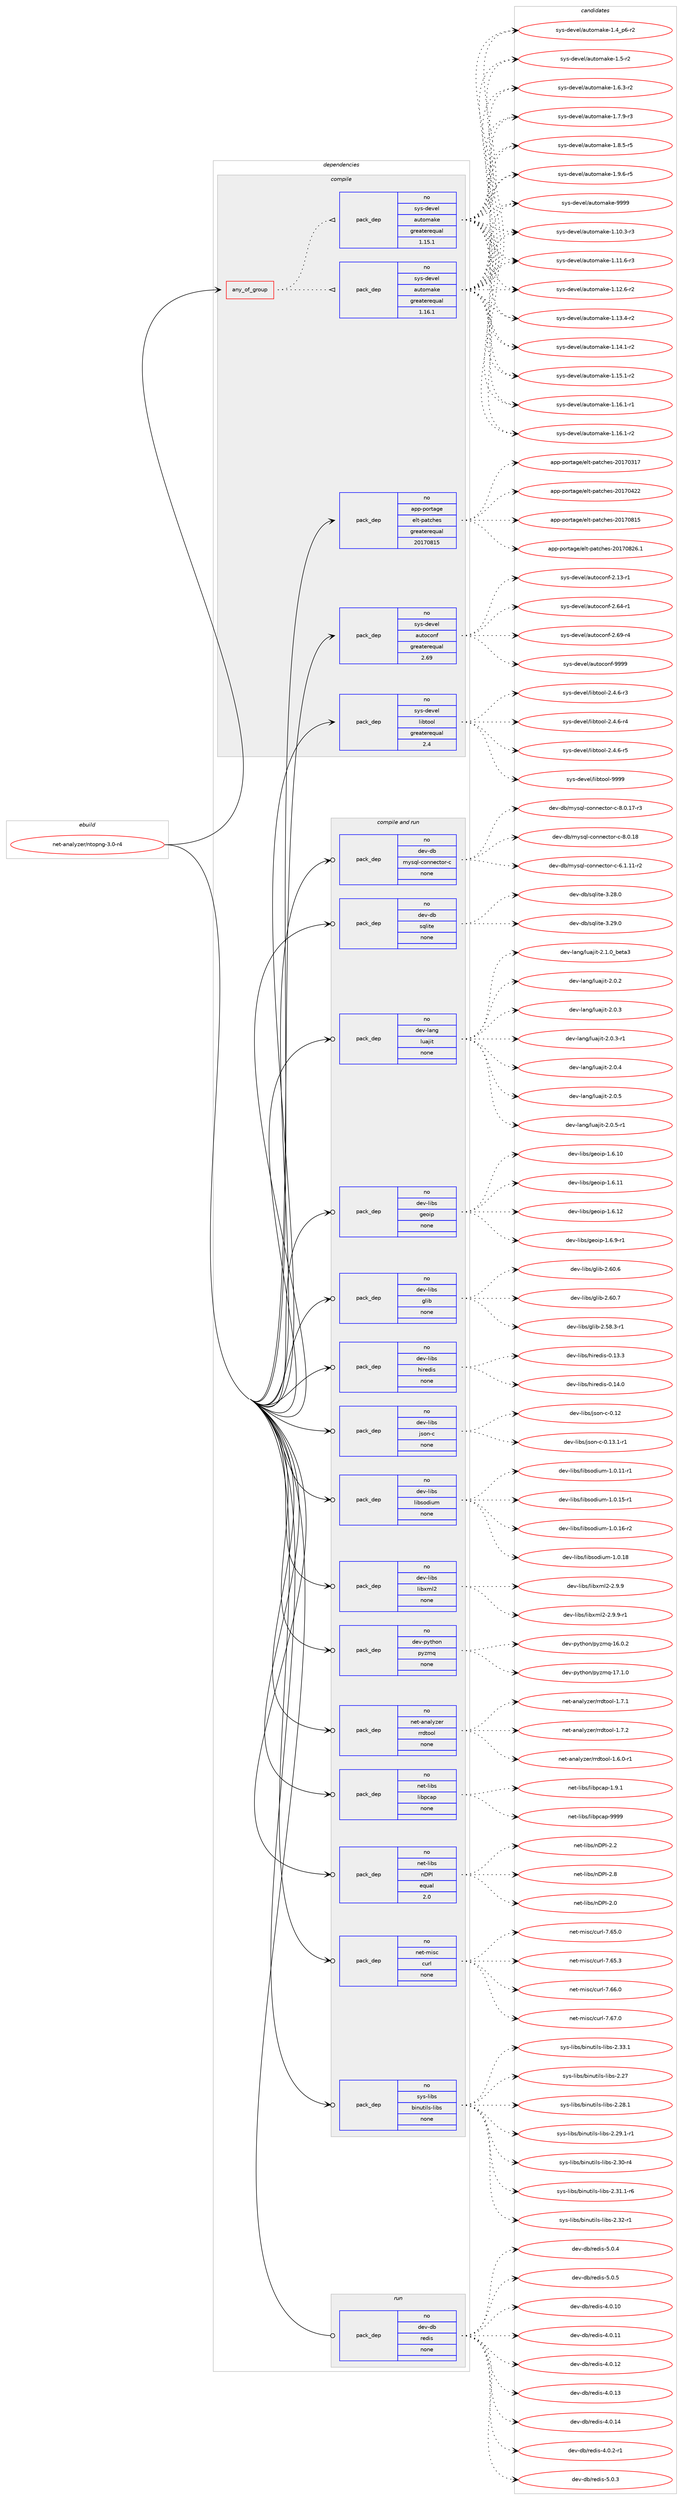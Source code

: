 digraph prolog {

# *************
# Graph options
# *************

newrank=true;
concentrate=true;
compound=true;
graph [rankdir=LR,fontname=Helvetica,fontsize=10,ranksep=1.5];#, ranksep=2.5, nodesep=0.2];
edge  [arrowhead=vee];
node  [fontname=Helvetica,fontsize=10];

# **********
# The ebuild
# **********

subgraph cluster_leftcol {
color=gray;
rank=same;
label=<<i>ebuild</i>>;
id [label="net-analyzer/ntopng-3.0-r4", color=red, width=4, href="../net-analyzer/ntopng-3.0-r4.svg"];
}

# ****************
# The dependencies
# ****************

subgraph cluster_midcol {
color=gray;
label=<<i>dependencies</i>>;
subgraph cluster_compile {
fillcolor="#eeeeee";
style=filled;
label=<<i>compile</i>>;
subgraph any13790 {
dependency815062 [label=<<TABLE BORDER="0" CELLBORDER="1" CELLSPACING="0" CELLPADDING="4"><TR><TD CELLPADDING="10">any_of_group</TD></TR></TABLE>>, shape=none, color=red];subgraph pack602513 {
dependency815063 [label=<<TABLE BORDER="0" CELLBORDER="1" CELLSPACING="0" CELLPADDING="4" WIDTH="220"><TR><TD ROWSPAN="6" CELLPADDING="30">pack_dep</TD></TR><TR><TD WIDTH="110">no</TD></TR><TR><TD>sys-devel</TD></TR><TR><TD>automake</TD></TR><TR><TD>greaterequal</TD></TR><TR><TD>1.16.1</TD></TR></TABLE>>, shape=none, color=blue];
}
dependency815062:e -> dependency815063:w [weight=20,style="dotted",arrowhead="oinv"];
subgraph pack602514 {
dependency815064 [label=<<TABLE BORDER="0" CELLBORDER="1" CELLSPACING="0" CELLPADDING="4" WIDTH="220"><TR><TD ROWSPAN="6" CELLPADDING="30">pack_dep</TD></TR><TR><TD WIDTH="110">no</TD></TR><TR><TD>sys-devel</TD></TR><TR><TD>automake</TD></TR><TR><TD>greaterequal</TD></TR><TR><TD>1.15.1</TD></TR></TABLE>>, shape=none, color=blue];
}
dependency815062:e -> dependency815064:w [weight=20,style="dotted",arrowhead="oinv"];
}
id:e -> dependency815062:w [weight=20,style="solid",arrowhead="vee"];
subgraph pack602515 {
dependency815065 [label=<<TABLE BORDER="0" CELLBORDER="1" CELLSPACING="0" CELLPADDING="4" WIDTH="220"><TR><TD ROWSPAN="6" CELLPADDING="30">pack_dep</TD></TR><TR><TD WIDTH="110">no</TD></TR><TR><TD>app-portage</TD></TR><TR><TD>elt-patches</TD></TR><TR><TD>greaterequal</TD></TR><TR><TD>20170815</TD></TR></TABLE>>, shape=none, color=blue];
}
id:e -> dependency815065:w [weight=20,style="solid",arrowhead="vee"];
subgraph pack602516 {
dependency815066 [label=<<TABLE BORDER="0" CELLBORDER="1" CELLSPACING="0" CELLPADDING="4" WIDTH="220"><TR><TD ROWSPAN="6" CELLPADDING="30">pack_dep</TD></TR><TR><TD WIDTH="110">no</TD></TR><TR><TD>sys-devel</TD></TR><TR><TD>autoconf</TD></TR><TR><TD>greaterequal</TD></TR><TR><TD>2.69</TD></TR></TABLE>>, shape=none, color=blue];
}
id:e -> dependency815066:w [weight=20,style="solid",arrowhead="vee"];
subgraph pack602517 {
dependency815067 [label=<<TABLE BORDER="0" CELLBORDER="1" CELLSPACING="0" CELLPADDING="4" WIDTH="220"><TR><TD ROWSPAN="6" CELLPADDING="30">pack_dep</TD></TR><TR><TD WIDTH="110">no</TD></TR><TR><TD>sys-devel</TD></TR><TR><TD>libtool</TD></TR><TR><TD>greaterequal</TD></TR><TR><TD>2.4</TD></TR></TABLE>>, shape=none, color=blue];
}
id:e -> dependency815067:w [weight=20,style="solid",arrowhead="vee"];
}
subgraph cluster_compileandrun {
fillcolor="#eeeeee";
style=filled;
label=<<i>compile and run</i>>;
subgraph pack602518 {
dependency815068 [label=<<TABLE BORDER="0" CELLBORDER="1" CELLSPACING="0" CELLPADDING="4" WIDTH="220"><TR><TD ROWSPAN="6" CELLPADDING="30">pack_dep</TD></TR><TR><TD WIDTH="110">no</TD></TR><TR><TD>dev-db</TD></TR><TR><TD>mysql-connector-c</TD></TR><TR><TD>none</TD></TR><TR><TD></TD></TR></TABLE>>, shape=none, color=blue];
}
id:e -> dependency815068:w [weight=20,style="solid",arrowhead="odotvee"];
subgraph pack602519 {
dependency815069 [label=<<TABLE BORDER="0" CELLBORDER="1" CELLSPACING="0" CELLPADDING="4" WIDTH="220"><TR><TD ROWSPAN="6" CELLPADDING="30">pack_dep</TD></TR><TR><TD WIDTH="110">no</TD></TR><TR><TD>dev-db</TD></TR><TR><TD>sqlite</TD></TR><TR><TD>none</TD></TR><TR><TD></TD></TR></TABLE>>, shape=none, color=blue];
}
id:e -> dependency815069:w [weight=20,style="solid",arrowhead="odotvee"];
subgraph pack602520 {
dependency815070 [label=<<TABLE BORDER="0" CELLBORDER="1" CELLSPACING="0" CELLPADDING="4" WIDTH="220"><TR><TD ROWSPAN="6" CELLPADDING="30">pack_dep</TD></TR><TR><TD WIDTH="110">no</TD></TR><TR><TD>dev-lang</TD></TR><TR><TD>luajit</TD></TR><TR><TD>none</TD></TR><TR><TD></TD></TR></TABLE>>, shape=none, color=blue];
}
id:e -> dependency815070:w [weight=20,style="solid",arrowhead="odotvee"];
subgraph pack602521 {
dependency815071 [label=<<TABLE BORDER="0" CELLBORDER="1" CELLSPACING="0" CELLPADDING="4" WIDTH="220"><TR><TD ROWSPAN="6" CELLPADDING="30">pack_dep</TD></TR><TR><TD WIDTH="110">no</TD></TR><TR><TD>dev-libs</TD></TR><TR><TD>geoip</TD></TR><TR><TD>none</TD></TR><TR><TD></TD></TR></TABLE>>, shape=none, color=blue];
}
id:e -> dependency815071:w [weight=20,style="solid",arrowhead="odotvee"];
subgraph pack602522 {
dependency815072 [label=<<TABLE BORDER="0" CELLBORDER="1" CELLSPACING="0" CELLPADDING="4" WIDTH="220"><TR><TD ROWSPAN="6" CELLPADDING="30">pack_dep</TD></TR><TR><TD WIDTH="110">no</TD></TR><TR><TD>dev-libs</TD></TR><TR><TD>glib</TD></TR><TR><TD>none</TD></TR><TR><TD></TD></TR></TABLE>>, shape=none, color=blue];
}
id:e -> dependency815072:w [weight=20,style="solid",arrowhead="odotvee"];
subgraph pack602523 {
dependency815073 [label=<<TABLE BORDER="0" CELLBORDER="1" CELLSPACING="0" CELLPADDING="4" WIDTH="220"><TR><TD ROWSPAN="6" CELLPADDING="30">pack_dep</TD></TR><TR><TD WIDTH="110">no</TD></TR><TR><TD>dev-libs</TD></TR><TR><TD>hiredis</TD></TR><TR><TD>none</TD></TR><TR><TD></TD></TR></TABLE>>, shape=none, color=blue];
}
id:e -> dependency815073:w [weight=20,style="solid",arrowhead="odotvee"];
subgraph pack602524 {
dependency815074 [label=<<TABLE BORDER="0" CELLBORDER="1" CELLSPACING="0" CELLPADDING="4" WIDTH="220"><TR><TD ROWSPAN="6" CELLPADDING="30">pack_dep</TD></TR><TR><TD WIDTH="110">no</TD></TR><TR><TD>dev-libs</TD></TR><TR><TD>json-c</TD></TR><TR><TD>none</TD></TR><TR><TD></TD></TR></TABLE>>, shape=none, color=blue];
}
id:e -> dependency815074:w [weight=20,style="solid",arrowhead="odotvee"];
subgraph pack602525 {
dependency815075 [label=<<TABLE BORDER="0" CELLBORDER="1" CELLSPACING="0" CELLPADDING="4" WIDTH="220"><TR><TD ROWSPAN="6" CELLPADDING="30">pack_dep</TD></TR><TR><TD WIDTH="110">no</TD></TR><TR><TD>dev-libs</TD></TR><TR><TD>libsodium</TD></TR><TR><TD>none</TD></TR><TR><TD></TD></TR></TABLE>>, shape=none, color=blue];
}
id:e -> dependency815075:w [weight=20,style="solid",arrowhead="odotvee"];
subgraph pack602526 {
dependency815076 [label=<<TABLE BORDER="0" CELLBORDER="1" CELLSPACING="0" CELLPADDING="4" WIDTH="220"><TR><TD ROWSPAN="6" CELLPADDING="30">pack_dep</TD></TR><TR><TD WIDTH="110">no</TD></TR><TR><TD>dev-libs</TD></TR><TR><TD>libxml2</TD></TR><TR><TD>none</TD></TR><TR><TD></TD></TR></TABLE>>, shape=none, color=blue];
}
id:e -> dependency815076:w [weight=20,style="solid",arrowhead="odotvee"];
subgraph pack602527 {
dependency815077 [label=<<TABLE BORDER="0" CELLBORDER="1" CELLSPACING="0" CELLPADDING="4" WIDTH="220"><TR><TD ROWSPAN="6" CELLPADDING="30">pack_dep</TD></TR><TR><TD WIDTH="110">no</TD></TR><TR><TD>dev-python</TD></TR><TR><TD>pyzmq</TD></TR><TR><TD>none</TD></TR><TR><TD></TD></TR></TABLE>>, shape=none, color=blue];
}
id:e -> dependency815077:w [weight=20,style="solid",arrowhead="odotvee"];
subgraph pack602528 {
dependency815078 [label=<<TABLE BORDER="0" CELLBORDER="1" CELLSPACING="0" CELLPADDING="4" WIDTH="220"><TR><TD ROWSPAN="6" CELLPADDING="30">pack_dep</TD></TR><TR><TD WIDTH="110">no</TD></TR><TR><TD>net-analyzer</TD></TR><TR><TD>rrdtool</TD></TR><TR><TD>none</TD></TR><TR><TD></TD></TR></TABLE>>, shape=none, color=blue];
}
id:e -> dependency815078:w [weight=20,style="solid",arrowhead="odotvee"];
subgraph pack602529 {
dependency815079 [label=<<TABLE BORDER="0" CELLBORDER="1" CELLSPACING="0" CELLPADDING="4" WIDTH="220"><TR><TD ROWSPAN="6" CELLPADDING="30">pack_dep</TD></TR><TR><TD WIDTH="110">no</TD></TR><TR><TD>net-libs</TD></TR><TR><TD>libpcap</TD></TR><TR><TD>none</TD></TR><TR><TD></TD></TR></TABLE>>, shape=none, color=blue];
}
id:e -> dependency815079:w [weight=20,style="solid",arrowhead="odotvee"];
subgraph pack602530 {
dependency815080 [label=<<TABLE BORDER="0" CELLBORDER="1" CELLSPACING="0" CELLPADDING="4" WIDTH="220"><TR><TD ROWSPAN="6" CELLPADDING="30">pack_dep</TD></TR><TR><TD WIDTH="110">no</TD></TR><TR><TD>net-libs</TD></TR><TR><TD>nDPI</TD></TR><TR><TD>equal</TD></TR><TR><TD>2.0</TD></TR></TABLE>>, shape=none, color=blue];
}
id:e -> dependency815080:w [weight=20,style="solid",arrowhead="odotvee"];
subgraph pack602531 {
dependency815081 [label=<<TABLE BORDER="0" CELLBORDER="1" CELLSPACING="0" CELLPADDING="4" WIDTH="220"><TR><TD ROWSPAN="6" CELLPADDING="30">pack_dep</TD></TR><TR><TD WIDTH="110">no</TD></TR><TR><TD>net-misc</TD></TR><TR><TD>curl</TD></TR><TR><TD>none</TD></TR><TR><TD></TD></TR></TABLE>>, shape=none, color=blue];
}
id:e -> dependency815081:w [weight=20,style="solid",arrowhead="odotvee"];
subgraph pack602532 {
dependency815082 [label=<<TABLE BORDER="0" CELLBORDER="1" CELLSPACING="0" CELLPADDING="4" WIDTH="220"><TR><TD ROWSPAN="6" CELLPADDING="30">pack_dep</TD></TR><TR><TD WIDTH="110">no</TD></TR><TR><TD>sys-libs</TD></TR><TR><TD>binutils-libs</TD></TR><TR><TD>none</TD></TR><TR><TD></TD></TR></TABLE>>, shape=none, color=blue];
}
id:e -> dependency815082:w [weight=20,style="solid",arrowhead="odotvee"];
}
subgraph cluster_run {
fillcolor="#eeeeee";
style=filled;
label=<<i>run</i>>;
subgraph pack602533 {
dependency815083 [label=<<TABLE BORDER="0" CELLBORDER="1" CELLSPACING="0" CELLPADDING="4" WIDTH="220"><TR><TD ROWSPAN="6" CELLPADDING="30">pack_dep</TD></TR><TR><TD WIDTH="110">no</TD></TR><TR><TD>dev-db</TD></TR><TR><TD>redis</TD></TR><TR><TD>none</TD></TR><TR><TD></TD></TR></TABLE>>, shape=none, color=blue];
}
id:e -> dependency815083:w [weight=20,style="solid",arrowhead="odot"];
}
}

# **************
# The candidates
# **************

subgraph cluster_choices {
rank=same;
color=gray;
label=<<i>candidates</i>>;

subgraph choice602513 {
color=black;
nodesep=1;
choice11512111545100101118101108479711711611110997107101454946494846514511451 [label="sys-devel/automake-1.10.3-r3", color=red, width=4,href="../sys-devel/automake-1.10.3-r3.svg"];
choice11512111545100101118101108479711711611110997107101454946494946544511451 [label="sys-devel/automake-1.11.6-r3", color=red, width=4,href="../sys-devel/automake-1.11.6-r3.svg"];
choice11512111545100101118101108479711711611110997107101454946495046544511450 [label="sys-devel/automake-1.12.6-r2", color=red, width=4,href="../sys-devel/automake-1.12.6-r2.svg"];
choice11512111545100101118101108479711711611110997107101454946495146524511450 [label="sys-devel/automake-1.13.4-r2", color=red, width=4,href="../sys-devel/automake-1.13.4-r2.svg"];
choice11512111545100101118101108479711711611110997107101454946495246494511450 [label="sys-devel/automake-1.14.1-r2", color=red, width=4,href="../sys-devel/automake-1.14.1-r2.svg"];
choice11512111545100101118101108479711711611110997107101454946495346494511450 [label="sys-devel/automake-1.15.1-r2", color=red, width=4,href="../sys-devel/automake-1.15.1-r2.svg"];
choice11512111545100101118101108479711711611110997107101454946495446494511449 [label="sys-devel/automake-1.16.1-r1", color=red, width=4,href="../sys-devel/automake-1.16.1-r1.svg"];
choice11512111545100101118101108479711711611110997107101454946495446494511450 [label="sys-devel/automake-1.16.1-r2", color=red, width=4,href="../sys-devel/automake-1.16.1-r2.svg"];
choice115121115451001011181011084797117116111109971071014549465295112544511450 [label="sys-devel/automake-1.4_p6-r2", color=red, width=4,href="../sys-devel/automake-1.4_p6-r2.svg"];
choice11512111545100101118101108479711711611110997107101454946534511450 [label="sys-devel/automake-1.5-r2", color=red, width=4,href="../sys-devel/automake-1.5-r2.svg"];
choice115121115451001011181011084797117116111109971071014549465446514511450 [label="sys-devel/automake-1.6.3-r2", color=red, width=4,href="../sys-devel/automake-1.6.3-r2.svg"];
choice115121115451001011181011084797117116111109971071014549465546574511451 [label="sys-devel/automake-1.7.9-r3", color=red, width=4,href="../sys-devel/automake-1.7.9-r3.svg"];
choice115121115451001011181011084797117116111109971071014549465646534511453 [label="sys-devel/automake-1.8.5-r5", color=red, width=4,href="../sys-devel/automake-1.8.5-r5.svg"];
choice115121115451001011181011084797117116111109971071014549465746544511453 [label="sys-devel/automake-1.9.6-r5", color=red, width=4,href="../sys-devel/automake-1.9.6-r5.svg"];
choice115121115451001011181011084797117116111109971071014557575757 [label="sys-devel/automake-9999", color=red, width=4,href="../sys-devel/automake-9999.svg"];
dependency815063:e -> choice11512111545100101118101108479711711611110997107101454946494846514511451:w [style=dotted,weight="100"];
dependency815063:e -> choice11512111545100101118101108479711711611110997107101454946494946544511451:w [style=dotted,weight="100"];
dependency815063:e -> choice11512111545100101118101108479711711611110997107101454946495046544511450:w [style=dotted,weight="100"];
dependency815063:e -> choice11512111545100101118101108479711711611110997107101454946495146524511450:w [style=dotted,weight="100"];
dependency815063:e -> choice11512111545100101118101108479711711611110997107101454946495246494511450:w [style=dotted,weight="100"];
dependency815063:e -> choice11512111545100101118101108479711711611110997107101454946495346494511450:w [style=dotted,weight="100"];
dependency815063:e -> choice11512111545100101118101108479711711611110997107101454946495446494511449:w [style=dotted,weight="100"];
dependency815063:e -> choice11512111545100101118101108479711711611110997107101454946495446494511450:w [style=dotted,weight="100"];
dependency815063:e -> choice115121115451001011181011084797117116111109971071014549465295112544511450:w [style=dotted,weight="100"];
dependency815063:e -> choice11512111545100101118101108479711711611110997107101454946534511450:w [style=dotted,weight="100"];
dependency815063:e -> choice115121115451001011181011084797117116111109971071014549465446514511450:w [style=dotted,weight="100"];
dependency815063:e -> choice115121115451001011181011084797117116111109971071014549465546574511451:w [style=dotted,weight="100"];
dependency815063:e -> choice115121115451001011181011084797117116111109971071014549465646534511453:w [style=dotted,weight="100"];
dependency815063:e -> choice115121115451001011181011084797117116111109971071014549465746544511453:w [style=dotted,weight="100"];
dependency815063:e -> choice115121115451001011181011084797117116111109971071014557575757:w [style=dotted,weight="100"];
}
subgraph choice602514 {
color=black;
nodesep=1;
choice11512111545100101118101108479711711611110997107101454946494846514511451 [label="sys-devel/automake-1.10.3-r3", color=red, width=4,href="../sys-devel/automake-1.10.3-r3.svg"];
choice11512111545100101118101108479711711611110997107101454946494946544511451 [label="sys-devel/automake-1.11.6-r3", color=red, width=4,href="../sys-devel/automake-1.11.6-r3.svg"];
choice11512111545100101118101108479711711611110997107101454946495046544511450 [label="sys-devel/automake-1.12.6-r2", color=red, width=4,href="../sys-devel/automake-1.12.6-r2.svg"];
choice11512111545100101118101108479711711611110997107101454946495146524511450 [label="sys-devel/automake-1.13.4-r2", color=red, width=4,href="../sys-devel/automake-1.13.4-r2.svg"];
choice11512111545100101118101108479711711611110997107101454946495246494511450 [label="sys-devel/automake-1.14.1-r2", color=red, width=4,href="../sys-devel/automake-1.14.1-r2.svg"];
choice11512111545100101118101108479711711611110997107101454946495346494511450 [label="sys-devel/automake-1.15.1-r2", color=red, width=4,href="../sys-devel/automake-1.15.1-r2.svg"];
choice11512111545100101118101108479711711611110997107101454946495446494511449 [label="sys-devel/automake-1.16.1-r1", color=red, width=4,href="../sys-devel/automake-1.16.1-r1.svg"];
choice11512111545100101118101108479711711611110997107101454946495446494511450 [label="sys-devel/automake-1.16.1-r2", color=red, width=4,href="../sys-devel/automake-1.16.1-r2.svg"];
choice115121115451001011181011084797117116111109971071014549465295112544511450 [label="sys-devel/automake-1.4_p6-r2", color=red, width=4,href="../sys-devel/automake-1.4_p6-r2.svg"];
choice11512111545100101118101108479711711611110997107101454946534511450 [label="sys-devel/automake-1.5-r2", color=red, width=4,href="../sys-devel/automake-1.5-r2.svg"];
choice115121115451001011181011084797117116111109971071014549465446514511450 [label="sys-devel/automake-1.6.3-r2", color=red, width=4,href="../sys-devel/automake-1.6.3-r2.svg"];
choice115121115451001011181011084797117116111109971071014549465546574511451 [label="sys-devel/automake-1.7.9-r3", color=red, width=4,href="../sys-devel/automake-1.7.9-r3.svg"];
choice115121115451001011181011084797117116111109971071014549465646534511453 [label="sys-devel/automake-1.8.5-r5", color=red, width=4,href="../sys-devel/automake-1.8.5-r5.svg"];
choice115121115451001011181011084797117116111109971071014549465746544511453 [label="sys-devel/automake-1.9.6-r5", color=red, width=4,href="../sys-devel/automake-1.9.6-r5.svg"];
choice115121115451001011181011084797117116111109971071014557575757 [label="sys-devel/automake-9999", color=red, width=4,href="../sys-devel/automake-9999.svg"];
dependency815064:e -> choice11512111545100101118101108479711711611110997107101454946494846514511451:w [style=dotted,weight="100"];
dependency815064:e -> choice11512111545100101118101108479711711611110997107101454946494946544511451:w [style=dotted,weight="100"];
dependency815064:e -> choice11512111545100101118101108479711711611110997107101454946495046544511450:w [style=dotted,weight="100"];
dependency815064:e -> choice11512111545100101118101108479711711611110997107101454946495146524511450:w [style=dotted,weight="100"];
dependency815064:e -> choice11512111545100101118101108479711711611110997107101454946495246494511450:w [style=dotted,weight="100"];
dependency815064:e -> choice11512111545100101118101108479711711611110997107101454946495346494511450:w [style=dotted,weight="100"];
dependency815064:e -> choice11512111545100101118101108479711711611110997107101454946495446494511449:w [style=dotted,weight="100"];
dependency815064:e -> choice11512111545100101118101108479711711611110997107101454946495446494511450:w [style=dotted,weight="100"];
dependency815064:e -> choice115121115451001011181011084797117116111109971071014549465295112544511450:w [style=dotted,weight="100"];
dependency815064:e -> choice11512111545100101118101108479711711611110997107101454946534511450:w [style=dotted,weight="100"];
dependency815064:e -> choice115121115451001011181011084797117116111109971071014549465446514511450:w [style=dotted,weight="100"];
dependency815064:e -> choice115121115451001011181011084797117116111109971071014549465546574511451:w [style=dotted,weight="100"];
dependency815064:e -> choice115121115451001011181011084797117116111109971071014549465646534511453:w [style=dotted,weight="100"];
dependency815064:e -> choice115121115451001011181011084797117116111109971071014549465746544511453:w [style=dotted,weight="100"];
dependency815064:e -> choice115121115451001011181011084797117116111109971071014557575757:w [style=dotted,weight="100"];
}
subgraph choice602515 {
color=black;
nodesep=1;
choice97112112451121111141169710310147101108116451129711699104101115455048495548514955 [label="app-portage/elt-patches-20170317", color=red, width=4,href="../app-portage/elt-patches-20170317.svg"];
choice97112112451121111141169710310147101108116451129711699104101115455048495548525050 [label="app-portage/elt-patches-20170422", color=red, width=4,href="../app-portage/elt-patches-20170422.svg"];
choice97112112451121111141169710310147101108116451129711699104101115455048495548564953 [label="app-portage/elt-patches-20170815", color=red, width=4,href="../app-portage/elt-patches-20170815.svg"];
choice971121124511211111411697103101471011081164511297116991041011154550484955485650544649 [label="app-portage/elt-patches-20170826.1", color=red, width=4,href="../app-portage/elt-patches-20170826.1.svg"];
dependency815065:e -> choice97112112451121111141169710310147101108116451129711699104101115455048495548514955:w [style=dotted,weight="100"];
dependency815065:e -> choice97112112451121111141169710310147101108116451129711699104101115455048495548525050:w [style=dotted,weight="100"];
dependency815065:e -> choice97112112451121111141169710310147101108116451129711699104101115455048495548564953:w [style=dotted,weight="100"];
dependency815065:e -> choice971121124511211111411697103101471011081164511297116991041011154550484955485650544649:w [style=dotted,weight="100"];
}
subgraph choice602516 {
color=black;
nodesep=1;
choice1151211154510010111810110847971171161119911111010245504649514511449 [label="sys-devel/autoconf-2.13-r1", color=red, width=4,href="../sys-devel/autoconf-2.13-r1.svg"];
choice1151211154510010111810110847971171161119911111010245504654524511449 [label="sys-devel/autoconf-2.64-r1", color=red, width=4,href="../sys-devel/autoconf-2.64-r1.svg"];
choice1151211154510010111810110847971171161119911111010245504654574511452 [label="sys-devel/autoconf-2.69-r4", color=red, width=4,href="../sys-devel/autoconf-2.69-r4.svg"];
choice115121115451001011181011084797117116111991111101024557575757 [label="sys-devel/autoconf-9999", color=red, width=4,href="../sys-devel/autoconf-9999.svg"];
dependency815066:e -> choice1151211154510010111810110847971171161119911111010245504649514511449:w [style=dotted,weight="100"];
dependency815066:e -> choice1151211154510010111810110847971171161119911111010245504654524511449:w [style=dotted,weight="100"];
dependency815066:e -> choice1151211154510010111810110847971171161119911111010245504654574511452:w [style=dotted,weight="100"];
dependency815066:e -> choice115121115451001011181011084797117116111991111101024557575757:w [style=dotted,weight="100"];
}
subgraph choice602517 {
color=black;
nodesep=1;
choice1151211154510010111810110847108105981161111111084550465246544511451 [label="sys-devel/libtool-2.4.6-r3", color=red, width=4,href="../sys-devel/libtool-2.4.6-r3.svg"];
choice1151211154510010111810110847108105981161111111084550465246544511452 [label="sys-devel/libtool-2.4.6-r4", color=red, width=4,href="../sys-devel/libtool-2.4.6-r4.svg"];
choice1151211154510010111810110847108105981161111111084550465246544511453 [label="sys-devel/libtool-2.4.6-r5", color=red, width=4,href="../sys-devel/libtool-2.4.6-r5.svg"];
choice1151211154510010111810110847108105981161111111084557575757 [label="sys-devel/libtool-9999", color=red, width=4,href="../sys-devel/libtool-9999.svg"];
dependency815067:e -> choice1151211154510010111810110847108105981161111111084550465246544511451:w [style=dotted,weight="100"];
dependency815067:e -> choice1151211154510010111810110847108105981161111111084550465246544511452:w [style=dotted,weight="100"];
dependency815067:e -> choice1151211154510010111810110847108105981161111111084550465246544511453:w [style=dotted,weight="100"];
dependency815067:e -> choice1151211154510010111810110847108105981161111111084557575757:w [style=dotted,weight="100"];
}
subgraph choice602518 {
color=black;
nodesep=1;
choice1001011184510098471091211151131084599111110110101991161111144599455446494649494511450 [label="dev-db/mysql-connector-c-6.1.11-r2", color=red, width=4,href="../dev-db/mysql-connector-c-6.1.11-r2.svg"];
choice1001011184510098471091211151131084599111110110101991161111144599455646484649554511451 [label="dev-db/mysql-connector-c-8.0.17-r3", color=red, width=4,href="../dev-db/mysql-connector-c-8.0.17-r3.svg"];
choice100101118451009847109121115113108459911111011010199116111114459945564648464956 [label="dev-db/mysql-connector-c-8.0.18", color=red, width=4,href="../dev-db/mysql-connector-c-8.0.18.svg"];
dependency815068:e -> choice1001011184510098471091211151131084599111110110101991161111144599455446494649494511450:w [style=dotted,weight="100"];
dependency815068:e -> choice1001011184510098471091211151131084599111110110101991161111144599455646484649554511451:w [style=dotted,weight="100"];
dependency815068:e -> choice100101118451009847109121115113108459911111011010199116111114459945564648464956:w [style=dotted,weight="100"];
}
subgraph choice602519 {
color=black;
nodesep=1;
choice10010111845100984711511310810511610145514650564648 [label="dev-db/sqlite-3.28.0", color=red, width=4,href="../dev-db/sqlite-3.28.0.svg"];
choice10010111845100984711511310810511610145514650574648 [label="dev-db/sqlite-3.29.0", color=red, width=4,href="../dev-db/sqlite-3.29.0.svg"];
dependency815069:e -> choice10010111845100984711511310810511610145514650564648:w [style=dotted,weight="100"];
dependency815069:e -> choice10010111845100984711511310810511610145514650574648:w [style=dotted,weight="100"];
}
subgraph choice602520 {
color=black;
nodesep=1;
choice10010111845108971101034710811797106105116455046484650 [label="dev-lang/luajit-2.0.2", color=red, width=4,href="../dev-lang/luajit-2.0.2.svg"];
choice10010111845108971101034710811797106105116455046484651 [label="dev-lang/luajit-2.0.3", color=red, width=4,href="../dev-lang/luajit-2.0.3.svg"];
choice100101118451089711010347108117971061051164550464846514511449 [label="dev-lang/luajit-2.0.3-r1", color=red, width=4,href="../dev-lang/luajit-2.0.3-r1.svg"];
choice10010111845108971101034710811797106105116455046484652 [label="dev-lang/luajit-2.0.4", color=red, width=4,href="../dev-lang/luajit-2.0.4.svg"];
choice10010111845108971101034710811797106105116455046484653 [label="dev-lang/luajit-2.0.5", color=red, width=4,href="../dev-lang/luajit-2.0.5.svg"];
choice100101118451089711010347108117971061051164550464846534511449 [label="dev-lang/luajit-2.0.5-r1", color=red, width=4,href="../dev-lang/luajit-2.0.5-r1.svg"];
choice1001011184510897110103471081179710610511645504649464895981011169751 [label="dev-lang/luajit-2.1.0_beta3", color=red, width=4,href="../dev-lang/luajit-2.1.0_beta3.svg"];
dependency815070:e -> choice10010111845108971101034710811797106105116455046484650:w [style=dotted,weight="100"];
dependency815070:e -> choice10010111845108971101034710811797106105116455046484651:w [style=dotted,weight="100"];
dependency815070:e -> choice100101118451089711010347108117971061051164550464846514511449:w [style=dotted,weight="100"];
dependency815070:e -> choice10010111845108971101034710811797106105116455046484652:w [style=dotted,weight="100"];
dependency815070:e -> choice10010111845108971101034710811797106105116455046484653:w [style=dotted,weight="100"];
dependency815070:e -> choice100101118451089711010347108117971061051164550464846534511449:w [style=dotted,weight="100"];
dependency815070:e -> choice1001011184510897110103471081179710610511645504649464895981011169751:w [style=dotted,weight="100"];
}
subgraph choice602521 {
color=black;
nodesep=1;
choice10010111845108105981154710310111110511245494654464948 [label="dev-libs/geoip-1.6.10", color=red, width=4,href="../dev-libs/geoip-1.6.10.svg"];
choice10010111845108105981154710310111110511245494654464949 [label="dev-libs/geoip-1.6.11", color=red, width=4,href="../dev-libs/geoip-1.6.11.svg"];
choice10010111845108105981154710310111110511245494654464950 [label="dev-libs/geoip-1.6.12", color=red, width=4,href="../dev-libs/geoip-1.6.12.svg"];
choice1001011184510810598115471031011111051124549465446574511449 [label="dev-libs/geoip-1.6.9-r1", color=red, width=4,href="../dev-libs/geoip-1.6.9-r1.svg"];
dependency815071:e -> choice10010111845108105981154710310111110511245494654464948:w [style=dotted,weight="100"];
dependency815071:e -> choice10010111845108105981154710310111110511245494654464949:w [style=dotted,weight="100"];
dependency815071:e -> choice10010111845108105981154710310111110511245494654464950:w [style=dotted,weight="100"];
dependency815071:e -> choice1001011184510810598115471031011111051124549465446574511449:w [style=dotted,weight="100"];
}
subgraph choice602522 {
color=black;
nodesep=1;
choice10010111845108105981154710310810598455046535646514511449 [label="dev-libs/glib-2.58.3-r1", color=red, width=4,href="../dev-libs/glib-2.58.3-r1.svg"];
choice1001011184510810598115471031081059845504654484654 [label="dev-libs/glib-2.60.6", color=red, width=4,href="../dev-libs/glib-2.60.6.svg"];
choice1001011184510810598115471031081059845504654484655 [label="dev-libs/glib-2.60.7", color=red, width=4,href="../dev-libs/glib-2.60.7.svg"];
dependency815072:e -> choice10010111845108105981154710310810598455046535646514511449:w [style=dotted,weight="100"];
dependency815072:e -> choice1001011184510810598115471031081059845504654484654:w [style=dotted,weight="100"];
dependency815072:e -> choice1001011184510810598115471031081059845504654484655:w [style=dotted,weight="100"];
}
subgraph choice602523 {
color=black;
nodesep=1;
choice10010111845108105981154710410511410110010511545484649514651 [label="dev-libs/hiredis-0.13.3", color=red, width=4,href="../dev-libs/hiredis-0.13.3.svg"];
choice10010111845108105981154710410511410110010511545484649524648 [label="dev-libs/hiredis-0.14.0", color=red, width=4,href="../dev-libs/hiredis-0.14.0.svg"];
dependency815073:e -> choice10010111845108105981154710410511410110010511545484649514651:w [style=dotted,weight="100"];
dependency815073:e -> choice10010111845108105981154710410511410110010511545484649524648:w [style=dotted,weight="100"];
}
subgraph choice602524 {
color=black;
nodesep=1;
choice10010111845108105981154710611511111045994548464950 [label="dev-libs/json-c-0.12", color=red, width=4,href="../dev-libs/json-c-0.12.svg"];
choice1001011184510810598115471061151111104599454846495146494511449 [label="dev-libs/json-c-0.13.1-r1", color=red, width=4,href="../dev-libs/json-c-0.13.1-r1.svg"];
dependency815074:e -> choice10010111845108105981154710611511111045994548464950:w [style=dotted,weight="100"];
dependency815074:e -> choice1001011184510810598115471061151111104599454846495146494511449:w [style=dotted,weight="100"];
}
subgraph choice602525 {
color=black;
nodesep=1;
choice10010111845108105981154710810598115111100105117109454946484649494511449 [label="dev-libs/libsodium-1.0.11-r1", color=red, width=4,href="../dev-libs/libsodium-1.0.11-r1.svg"];
choice10010111845108105981154710810598115111100105117109454946484649534511449 [label="dev-libs/libsodium-1.0.15-r1", color=red, width=4,href="../dev-libs/libsodium-1.0.15-r1.svg"];
choice10010111845108105981154710810598115111100105117109454946484649544511450 [label="dev-libs/libsodium-1.0.16-r2", color=red, width=4,href="../dev-libs/libsodium-1.0.16-r2.svg"];
choice1001011184510810598115471081059811511110010511710945494648464956 [label="dev-libs/libsodium-1.0.18", color=red, width=4,href="../dev-libs/libsodium-1.0.18.svg"];
dependency815075:e -> choice10010111845108105981154710810598115111100105117109454946484649494511449:w [style=dotted,weight="100"];
dependency815075:e -> choice10010111845108105981154710810598115111100105117109454946484649534511449:w [style=dotted,weight="100"];
dependency815075:e -> choice10010111845108105981154710810598115111100105117109454946484649544511450:w [style=dotted,weight="100"];
dependency815075:e -> choice1001011184510810598115471081059811511110010511710945494648464956:w [style=dotted,weight="100"];
}
subgraph choice602526 {
color=black;
nodesep=1;
choice1001011184510810598115471081059812010910850455046574657 [label="dev-libs/libxml2-2.9.9", color=red, width=4,href="../dev-libs/libxml2-2.9.9.svg"];
choice10010111845108105981154710810598120109108504550465746574511449 [label="dev-libs/libxml2-2.9.9-r1", color=red, width=4,href="../dev-libs/libxml2-2.9.9-r1.svg"];
dependency815076:e -> choice1001011184510810598115471081059812010910850455046574657:w [style=dotted,weight="100"];
dependency815076:e -> choice10010111845108105981154710810598120109108504550465746574511449:w [style=dotted,weight="100"];
}
subgraph choice602527 {
color=black;
nodesep=1;
choice100101118451121211161041111104711212112210911345495446484650 [label="dev-python/pyzmq-16.0.2", color=red, width=4,href="../dev-python/pyzmq-16.0.2.svg"];
choice100101118451121211161041111104711212112210911345495546494648 [label="dev-python/pyzmq-17.1.0", color=red, width=4,href="../dev-python/pyzmq-17.1.0.svg"];
dependency815077:e -> choice100101118451121211161041111104711212112210911345495446484650:w [style=dotted,weight="100"];
dependency815077:e -> choice100101118451121211161041111104711212112210911345495546494648:w [style=dotted,weight="100"];
}
subgraph choice602528 {
color=black;
nodesep=1;
choice110101116459711097108121122101114471141141001161111111084549465446484511449 [label="net-analyzer/rrdtool-1.6.0-r1", color=red, width=4,href="../net-analyzer/rrdtool-1.6.0-r1.svg"];
choice11010111645971109710812112210111447114114100116111111108454946554649 [label="net-analyzer/rrdtool-1.7.1", color=red, width=4,href="../net-analyzer/rrdtool-1.7.1.svg"];
choice11010111645971109710812112210111447114114100116111111108454946554650 [label="net-analyzer/rrdtool-1.7.2", color=red, width=4,href="../net-analyzer/rrdtool-1.7.2.svg"];
dependency815078:e -> choice110101116459711097108121122101114471141141001161111111084549465446484511449:w [style=dotted,weight="100"];
dependency815078:e -> choice11010111645971109710812112210111447114114100116111111108454946554649:w [style=dotted,weight="100"];
dependency815078:e -> choice11010111645971109710812112210111447114114100116111111108454946554650:w [style=dotted,weight="100"];
}
subgraph choice602529 {
color=black;
nodesep=1;
choice110101116451081059811547108105981129997112454946574649 [label="net-libs/libpcap-1.9.1", color=red, width=4,href="../net-libs/libpcap-1.9.1.svg"];
choice1101011164510810598115471081059811299971124557575757 [label="net-libs/libpcap-9999", color=red, width=4,href="../net-libs/libpcap-9999.svg"];
dependency815079:e -> choice110101116451081059811547108105981129997112454946574649:w [style=dotted,weight="100"];
dependency815079:e -> choice1101011164510810598115471081059811299971124557575757:w [style=dotted,weight="100"];
}
subgraph choice602530 {
color=black;
nodesep=1;
choice11010111645108105981154711068807345504648 [label="net-libs/nDPI-2.0", color=red, width=4,href="../net-libs/nDPI-2.0.svg"];
choice11010111645108105981154711068807345504650 [label="net-libs/nDPI-2.2", color=red, width=4,href="../net-libs/nDPI-2.2.svg"];
choice11010111645108105981154711068807345504656 [label="net-libs/nDPI-2.8", color=red, width=4,href="../net-libs/nDPI-2.8.svg"];
dependency815080:e -> choice11010111645108105981154711068807345504648:w [style=dotted,weight="100"];
dependency815080:e -> choice11010111645108105981154711068807345504650:w [style=dotted,weight="100"];
dependency815080:e -> choice11010111645108105981154711068807345504656:w [style=dotted,weight="100"];
}
subgraph choice602531 {
color=black;
nodesep=1;
choice1101011164510910511599479911711410845554654534648 [label="net-misc/curl-7.65.0", color=red, width=4,href="../net-misc/curl-7.65.0.svg"];
choice1101011164510910511599479911711410845554654534651 [label="net-misc/curl-7.65.3", color=red, width=4,href="../net-misc/curl-7.65.3.svg"];
choice1101011164510910511599479911711410845554654544648 [label="net-misc/curl-7.66.0", color=red, width=4,href="../net-misc/curl-7.66.0.svg"];
choice1101011164510910511599479911711410845554654554648 [label="net-misc/curl-7.67.0", color=red, width=4,href="../net-misc/curl-7.67.0.svg"];
dependency815081:e -> choice1101011164510910511599479911711410845554654534648:w [style=dotted,weight="100"];
dependency815081:e -> choice1101011164510910511599479911711410845554654534651:w [style=dotted,weight="100"];
dependency815081:e -> choice1101011164510910511599479911711410845554654544648:w [style=dotted,weight="100"];
dependency815081:e -> choice1101011164510910511599479911711410845554654554648:w [style=dotted,weight="100"];
}
subgraph choice602532 {
color=black;
nodesep=1;
choice1151211154510810598115479810511011711610510811545108105981154550465055 [label="sys-libs/binutils-libs-2.27", color=red, width=4,href="../sys-libs/binutils-libs-2.27.svg"];
choice11512111545108105981154798105110117116105108115451081059811545504650564649 [label="sys-libs/binutils-libs-2.28.1", color=red, width=4,href="../sys-libs/binutils-libs-2.28.1.svg"];
choice115121115451081059811547981051101171161051081154510810598115455046505746494511449 [label="sys-libs/binutils-libs-2.29.1-r1", color=red, width=4,href="../sys-libs/binutils-libs-2.29.1-r1.svg"];
choice11512111545108105981154798105110117116105108115451081059811545504651484511452 [label="sys-libs/binutils-libs-2.30-r4", color=red, width=4,href="../sys-libs/binutils-libs-2.30-r4.svg"];
choice115121115451081059811547981051101171161051081154510810598115455046514946494511454 [label="sys-libs/binutils-libs-2.31.1-r6", color=red, width=4,href="../sys-libs/binutils-libs-2.31.1-r6.svg"];
choice11512111545108105981154798105110117116105108115451081059811545504651504511449 [label="sys-libs/binutils-libs-2.32-r1", color=red, width=4,href="../sys-libs/binutils-libs-2.32-r1.svg"];
choice11512111545108105981154798105110117116105108115451081059811545504651514649 [label="sys-libs/binutils-libs-2.33.1", color=red, width=4,href="../sys-libs/binutils-libs-2.33.1.svg"];
dependency815082:e -> choice1151211154510810598115479810511011711610510811545108105981154550465055:w [style=dotted,weight="100"];
dependency815082:e -> choice11512111545108105981154798105110117116105108115451081059811545504650564649:w [style=dotted,weight="100"];
dependency815082:e -> choice115121115451081059811547981051101171161051081154510810598115455046505746494511449:w [style=dotted,weight="100"];
dependency815082:e -> choice11512111545108105981154798105110117116105108115451081059811545504651484511452:w [style=dotted,weight="100"];
dependency815082:e -> choice115121115451081059811547981051101171161051081154510810598115455046514946494511454:w [style=dotted,weight="100"];
dependency815082:e -> choice11512111545108105981154798105110117116105108115451081059811545504651504511449:w [style=dotted,weight="100"];
dependency815082:e -> choice11512111545108105981154798105110117116105108115451081059811545504651514649:w [style=dotted,weight="100"];
}
subgraph choice602533 {
color=black;
nodesep=1;
choice10010111845100984711410110010511545524648464948 [label="dev-db/redis-4.0.10", color=red, width=4,href="../dev-db/redis-4.0.10.svg"];
choice10010111845100984711410110010511545524648464949 [label="dev-db/redis-4.0.11", color=red, width=4,href="../dev-db/redis-4.0.11.svg"];
choice10010111845100984711410110010511545524648464950 [label="dev-db/redis-4.0.12", color=red, width=4,href="../dev-db/redis-4.0.12.svg"];
choice10010111845100984711410110010511545524648464951 [label="dev-db/redis-4.0.13", color=red, width=4,href="../dev-db/redis-4.0.13.svg"];
choice10010111845100984711410110010511545524648464952 [label="dev-db/redis-4.0.14", color=red, width=4,href="../dev-db/redis-4.0.14.svg"];
choice1001011184510098471141011001051154552464846504511449 [label="dev-db/redis-4.0.2-r1", color=red, width=4,href="../dev-db/redis-4.0.2-r1.svg"];
choice100101118451009847114101100105115455346484651 [label="dev-db/redis-5.0.3", color=red, width=4,href="../dev-db/redis-5.0.3.svg"];
choice100101118451009847114101100105115455346484652 [label="dev-db/redis-5.0.4", color=red, width=4,href="../dev-db/redis-5.0.4.svg"];
choice100101118451009847114101100105115455346484653 [label="dev-db/redis-5.0.5", color=red, width=4,href="../dev-db/redis-5.0.5.svg"];
dependency815083:e -> choice10010111845100984711410110010511545524648464948:w [style=dotted,weight="100"];
dependency815083:e -> choice10010111845100984711410110010511545524648464949:w [style=dotted,weight="100"];
dependency815083:e -> choice10010111845100984711410110010511545524648464950:w [style=dotted,weight="100"];
dependency815083:e -> choice10010111845100984711410110010511545524648464951:w [style=dotted,weight="100"];
dependency815083:e -> choice10010111845100984711410110010511545524648464952:w [style=dotted,weight="100"];
dependency815083:e -> choice1001011184510098471141011001051154552464846504511449:w [style=dotted,weight="100"];
dependency815083:e -> choice100101118451009847114101100105115455346484651:w [style=dotted,weight="100"];
dependency815083:e -> choice100101118451009847114101100105115455346484652:w [style=dotted,weight="100"];
dependency815083:e -> choice100101118451009847114101100105115455346484653:w [style=dotted,weight="100"];
}
}

}
